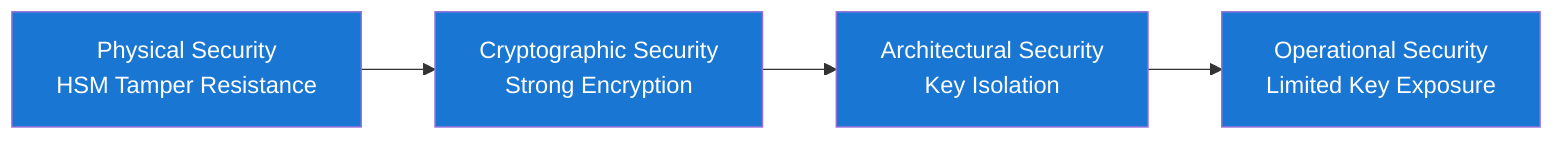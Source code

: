 graph LR
    A[Physical Security<br/>HSM Tamper Resistance] --> B[Cryptographic Security<br/>Strong Encryption]
    B --> C[Architectural Security<br/>Key Isolation]
    C --> D[Operational Security<br/>Limited Key Exposure]
    
    classDef securityLayer fill:#1976d2,color:#fff
    
    class A,B,C,D securityLayer